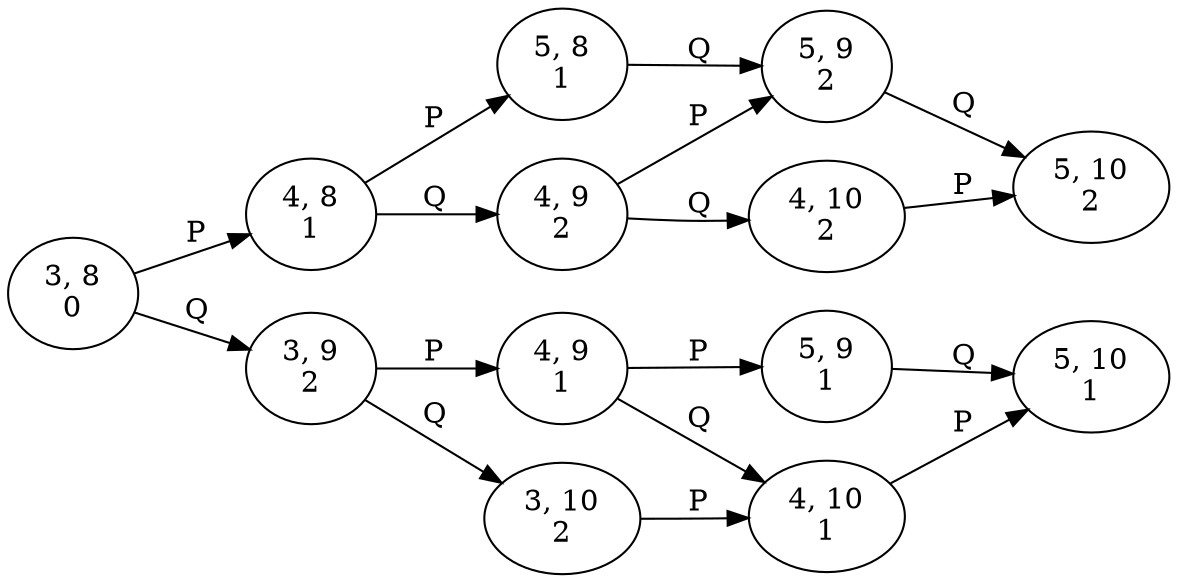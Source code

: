digraph G {
    rankdir = LR;

    "3, 8\n0" -> "4, 8\n1" [ label = " P" ];
    "3, 8\n0" -> "3, 9\n2" [ label = " Q" ];

    "4, 8\n1" -> "5, 8\n1" [ label = " P" ];
    "4, 8\n1" -> "4, 9\n2" [ label = " Q" ];

    "5, 8\n1" -> "5, 9\n2" [ label = " Q" ];

    "5, 9\n2" -> "5, 10\n2" [ label = " Q" ];

    "4, 9\n2" -> "5, 9\n2" [ label = " P" ];
    "4, 9\n2" -> "4, 10\n2" [ label = " Q" ];

    "4, 10\n2" -> "5, 10\n2" [ label = " P" ];

    "3, 9\n2" -> "4, 9\n1" [ label = " P" ];
    "3, 9\n2" -> "3, 10\n2" [ label = " Q" ];

    "4, 9\n1" -> "5, 9\n1" [ label = " P" ];
    "4, 9\n1" -> "4, 10\n1" [ label = " Q" ];

    "5, 9\n1" -> "5, 10\n1" [ label = " Q" ];

    "4, 10\n1" -> "5, 10\n1" [ label = " P" ];

    "3, 10\n2" -> "4, 10\n1" [ label = " P" ];
}

